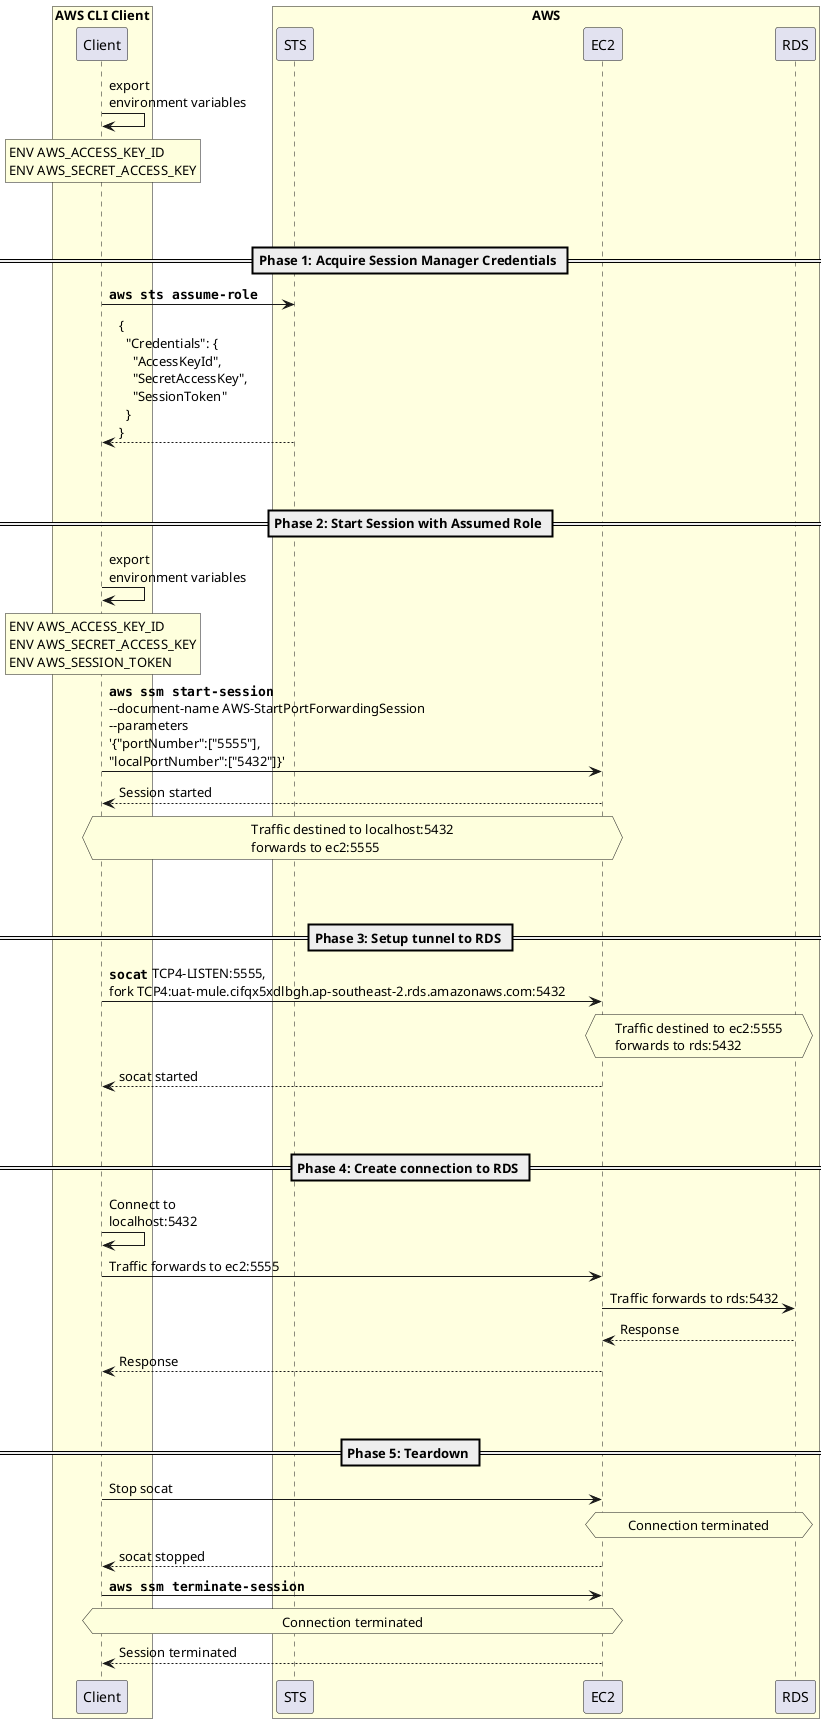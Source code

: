 @startuml
participant Client
participant STS
participant EC2
participant RDS
Client -> Client: export\nenvironment variables
rnote over Client
  ENV AWS_ACCESS_KEY_ID
  ENV AWS_SECRET_ACCESS_KEY
endrnote
box "AWS CLI Client" #LightYellow
  participant Client
end box
box "AWS" #LightYellow
  participant STS
  participant EC2
  participant RDS
end box
||50||

== Phase 1: Acquire Session Manager Credentials ==
Client -> STS: ""**aws sts assume-role**""
STS --> Client: {\n  "Credentials": {\n    "AccessKeyId",\n    "SecretAccessKey",\n    "SessionToken"\n  }\n}
||50||

== Phase 2: Start Session with Assumed Role ==
Client -> Client: export\nenvironment variables
rnote over Client
  ENV AWS_ACCESS_KEY_ID
  ENV AWS_SECRET_ACCESS_KEY
  ENV AWS_SESSION_TOKEN
endrnote
Client -> EC2: ""**aws ssm start-session**""\n--document-name AWS-StartPortForwardingSession\n--parameters\n'{"portNumber":["5555"],\n"localPortNumber":["5432"]}'
EC2 --> Client: Session started
hnote over Client, EC2
  Traffic destined to localhost:5432
  forwards to ec2:5555
endhnote
||50||

== Phase 3: Setup tunnel to RDS ==
Client -> EC2: **""socat""** TCP4-LISTEN:5555,\nfork TCP4:uat-mule.cifqx5xdlbgh.ap-southeast-2.rds.amazonaws.com:5432
hnote over EC2, RDS
  Traffic destined to ec2:5555
  forwards to rds:5432
endhnote
EC2 --> Client: socat started
||50||

== Phase 4: Create connection to RDS ==
Client -> Client: Connect to\nlocalhost:5432
Client -> EC2: Traffic forwards to ec2:5555
EC2 -> RDS: Traffic forwards to rds:5432
RDS --> EC2: Response
EC2 --> Client: Response
||50||

== Phase 5: Teardown ==
Client -> EC2: Stop socat
hnote over EC2, RDS
  Connection terminated
endhnote
EC2 --> Client: socat stopped
Client -> EC2: ""**aws ssm terminate-session**""
hnote over Client, EC2
  Connection terminated
endhnote
EC2 --> Client: Session terminated
@enduml
